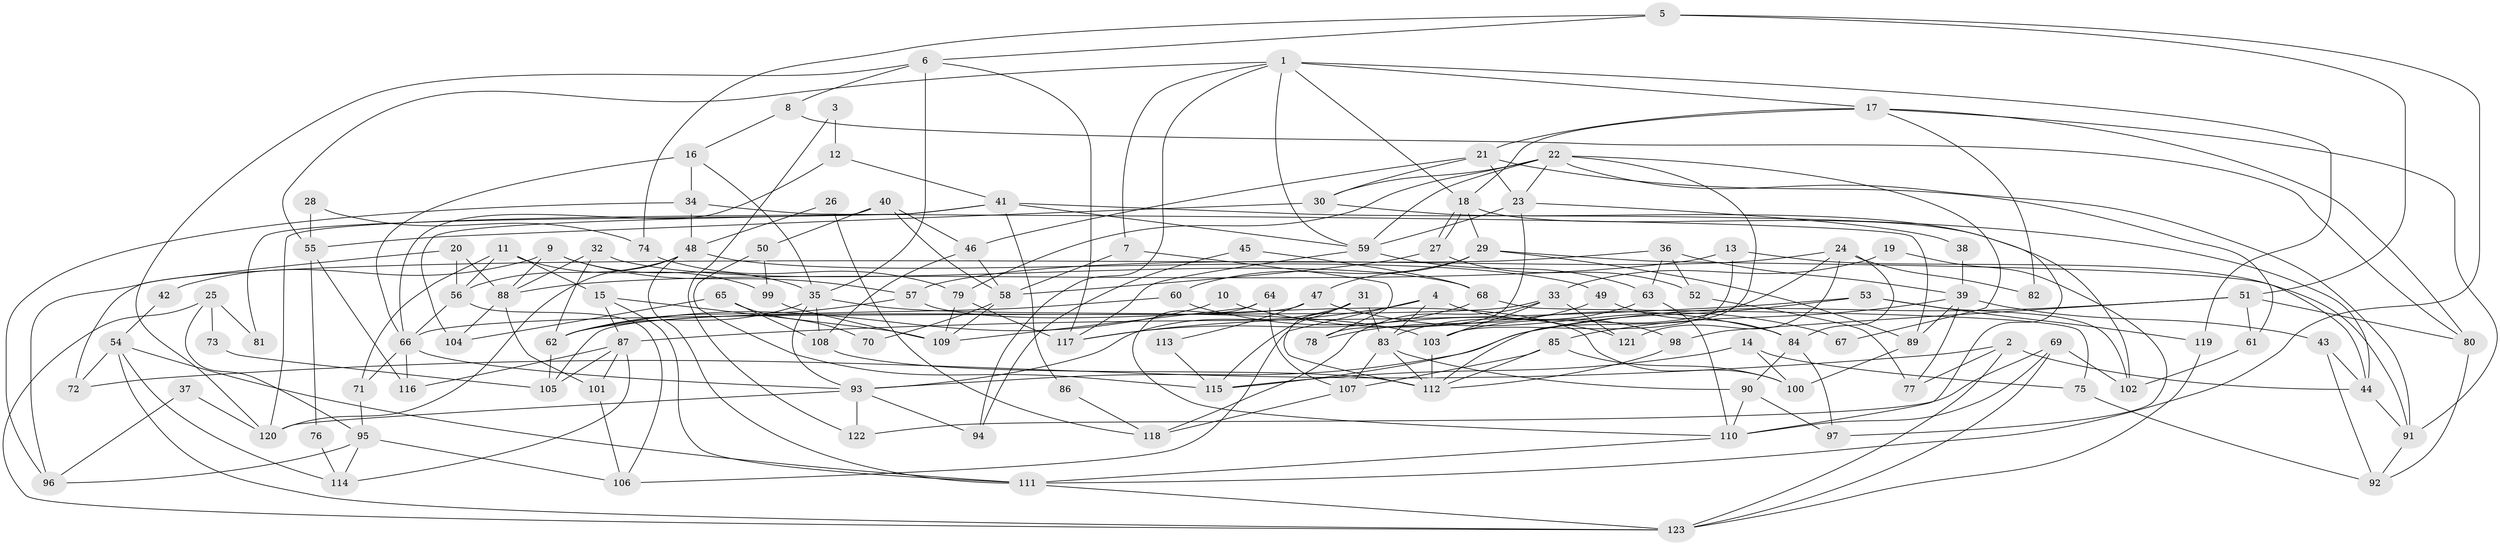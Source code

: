 // Generated by graph-tools (version 1.1) at 2025/26/03/09/25 03:26:22]
// undirected, 123 vertices, 246 edges
graph export_dot {
graph [start="1"]
  node [color=gray90,style=filled];
  1;
  2;
  3;
  4;
  5;
  6;
  7;
  8;
  9;
  10;
  11;
  12;
  13;
  14;
  15;
  16;
  17;
  18;
  19;
  20;
  21;
  22;
  23;
  24;
  25;
  26;
  27;
  28;
  29;
  30;
  31;
  32;
  33;
  34;
  35;
  36;
  37;
  38;
  39;
  40;
  41;
  42;
  43;
  44;
  45;
  46;
  47;
  48;
  49;
  50;
  51;
  52;
  53;
  54;
  55;
  56;
  57;
  58;
  59;
  60;
  61;
  62;
  63;
  64;
  65;
  66;
  67;
  68;
  69;
  70;
  71;
  72;
  73;
  74;
  75;
  76;
  77;
  78;
  79;
  80;
  81;
  82;
  83;
  84;
  85;
  86;
  87;
  88;
  89;
  90;
  91;
  92;
  93;
  94;
  95;
  96;
  97;
  98;
  99;
  100;
  101;
  102;
  103;
  104;
  105;
  106;
  107;
  108;
  109;
  110;
  111;
  112;
  113;
  114;
  115;
  116;
  117;
  118;
  119;
  120;
  121;
  122;
  123;
  1 -- 59;
  1 -- 119;
  1 -- 7;
  1 -- 17;
  1 -- 18;
  1 -- 55;
  1 -- 94;
  2 -- 123;
  2 -- 72;
  2 -- 44;
  2 -- 77;
  3 -- 122;
  3 -- 12;
  4 -- 106;
  4 -- 83;
  4 -- 98;
  4 -- 117;
  5 -- 51;
  5 -- 6;
  5 -- 74;
  5 -- 111;
  6 -- 35;
  6 -- 117;
  6 -- 8;
  6 -- 120;
  7 -- 58;
  7 -- 78;
  8 -- 16;
  8 -- 80;
  9 -- 88;
  9 -- 35;
  9 -- 42;
  9 -- 57;
  10 -- 84;
  10 -- 62;
  11 -- 56;
  11 -- 15;
  11 -- 71;
  11 -- 99;
  12 -- 41;
  12 -- 66;
  13 -- 103;
  13 -- 44;
  13 -- 88;
  14 -- 75;
  14 -- 115;
  14 -- 100;
  15 -- 111;
  15 -- 109;
  15 -- 87;
  16 -- 34;
  16 -- 35;
  16 -- 66;
  17 -- 18;
  17 -- 21;
  17 -- 80;
  17 -- 82;
  17 -- 91;
  18 -- 27;
  18 -- 27;
  18 -- 29;
  18 -- 110;
  19 -- 97;
  19 -- 33;
  20 -- 88;
  20 -- 56;
  20 -- 72;
  21 -- 23;
  21 -- 30;
  21 -- 46;
  21 -- 61;
  22 -- 59;
  22 -- 30;
  22 -- 23;
  22 -- 67;
  22 -- 79;
  22 -- 91;
  22 -- 112;
  23 -- 59;
  23 -- 38;
  23 -- 78;
  24 -- 121;
  24 -- 57;
  24 -- 82;
  24 -- 84;
  24 -- 103;
  25 -- 95;
  25 -- 123;
  25 -- 73;
  25 -- 81;
  26 -- 118;
  26 -- 48;
  27 -- 58;
  27 -- 52;
  28 -- 74;
  28 -- 55;
  29 -- 91;
  29 -- 47;
  29 -- 60;
  29 -- 89;
  30 -- 102;
  30 -- 55;
  31 -- 112;
  31 -- 93;
  31 -- 83;
  31 -- 115;
  32 -- 62;
  32 -- 88;
  32 -- 68;
  33 -- 103;
  33 -- 66;
  33 -- 118;
  33 -- 121;
  34 -- 89;
  34 -- 48;
  34 -- 96;
  35 -- 103;
  35 -- 93;
  35 -- 62;
  35 -- 108;
  36 -- 63;
  36 -- 52;
  36 -- 39;
  36 -- 96;
  37 -- 120;
  37 -- 96;
  38 -- 39;
  39 -- 43;
  39 -- 77;
  39 -- 85;
  39 -- 89;
  40 -- 46;
  40 -- 50;
  40 -- 58;
  40 -- 81;
  41 -- 44;
  41 -- 120;
  41 -- 59;
  41 -- 86;
  41 -- 104;
  42 -- 54;
  43 -- 92;
  43 -- 44;
  44 -- 91;
  45 -- 68;
  45 -- 94;
  46 -- 108;
  46 -- 58;
  47 -- 105;
  47 -- 67;
  47 -- 113;
  48 -- 111;
  48 -- 49;
  48 -- 56;
  48 -- 120;
  49 -- 84;
  49 -- 78;
  50 -- 115;
  50 -- 99;
  51 -- 98;
  51 -- 80;
  51 -- 61;
  51 -- 93;
  52 -- 77;
  53 -- 87;
  53 -- 102;
  53 -- 115;
  53 -- 119;
  54 -- 114;
  54 -- 111;
  54 -- 72;
  54 -- 123;
  55 -- 76;
  55 -- 116;
  56 -- 66;
  56 -- 106;
  57 -- 100;
  57 -- 62;
  58 -- 70;
  58 -- 109;
  59 -- 63;
  59 -- 117;
  60 -- 62;
  60 -- 121;
  61 -- 102;
  62 -- 105;
  63 -- 110;
  63 -- 83;
  64 -- 107;
  64 -- 109;
  64 -- 110;
  65 -- 108;
  65 -- 104;
  65 -- 70;
  66 -- 93;
  66 -- 71;
  66 -- 116;
  68 -- 117;
  68 -- 75;
  69 -- 123;
  69 -- 110;
  69 -- 102;
  69 -- 122;
  71 -- 95;
  73 -- 105;
  74 -- 79;
  75 -- 92;
  76 -- 114;
  79 -- 117;
  79 -- 109;
  80 -- 92;
  83 -- 112;
  83 -- 90;
  83 -- 107;
  84 -- 90;
  84 -- 97;
  85 -- 100;
  85 -- 107;
  85 -- 112;
  86 -- 118;
  87 -- 116;
  87 -- 101;
  87 -- 105;
  87 -- 114;
  88 -- 101;
  88 -- 104;
  89 -- 100;
  90 -- 110;
  90 -- 97;
  91 -- 92;
  93 -- 120;
  93 -- 94;
  93 -- 122;
  95 -- 96;
  95 -- 106;
  95 -- 114;
  98 -- 112;
  99 -- 109;
  101 -- 106;
  103 -- 112;
  107 -- 118;
  108 -- 112;
  110 -- 111;
  111 -- 123;
  113 -- 115;
  119 -- 123;
}
